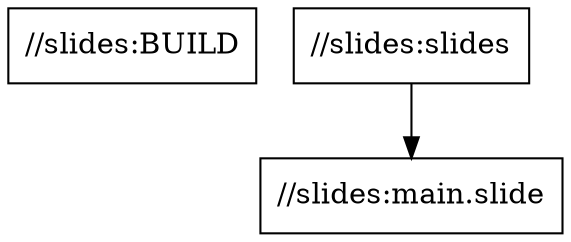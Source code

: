 digraph mygraph {
  node [shape=box];
"//slides:BUILD"
"//slides:slides"
"//slides:slides" -> "//slides:main.slide"
"//slides:main.slide"
}
